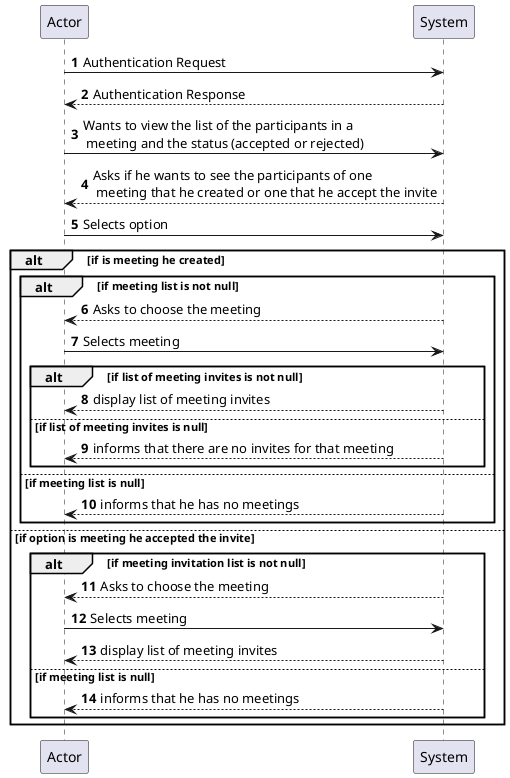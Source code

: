 @startuml
'https://plantuml.com/sequence-diagram

autonumber

Actor -> System: Authentication Request
System --> Actor: Authentication Response

Actor -> System: Wants to view the list of the participants in a \n meeting and the status (accepted or rejected)
System --> Actor: Asks if he wants to see the participants of one \n meeting that he created or one that he accept the invite
Actor -> System: Selects option
alt if is meeting he created
    alt if meeting list is not null
        System --> Actor :Asks to choose the meeting
        Actor -> System : Selects meeting
        alt if list of meeting invites is not null
            System --> Actor: display list of meeting invites
        else if list of meeting invites is null
            System --> Actor: informs that there are no invites for that meeting
        end
    else if meeting list is null
        System --> Actor: informs that he has no meetings
    end
else if option is meeting he accepted the invite
    alt if meeting invitation list is not null
        System --> Actor :Asks to choose the meeting
        Actor -> System : Selects meeting
        System --> Actor: display list of meeting invites

    else if meeting list is null
        System --> Actor: informs that he has no meetings
    end
end

@enduml